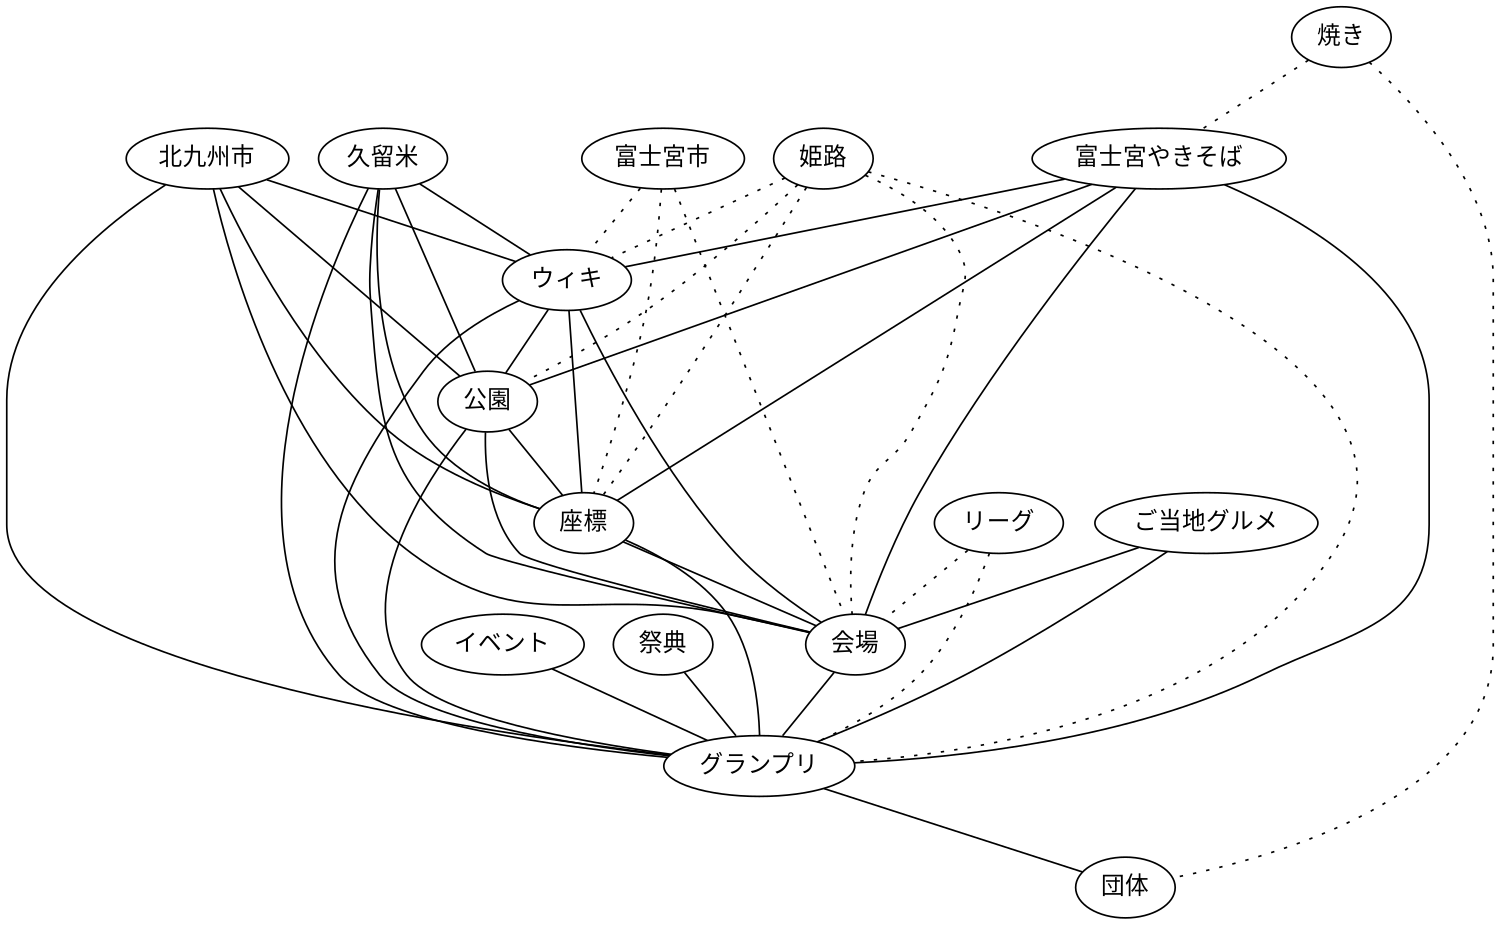 graph keygraph {
graph [size="10,10"]
北九州市--グランプリ
ご当地グルメ--会場
富士宮やきそば--公園
富士宮やきそば--座標
富士宮やきそば--ウィキ
イベント--グランプリ
富士宮やきそば--グランプリ
富士宮やきそば--会場
北九州市--公園
グランプリ--団体
北九州市--ウィキ
北九州市--座標
北九州市--会場
祭典--グランプリ
久留米--公園
久留米--座標
久留米--ウィキ
久留米--グランプリ
久留米--会場
ご当地グルメ--グランプリ
座標--グランプリ
ウィキ--グランプリ
公園--グランプリ
ウィキ--公園
公園--座標
ウィキ--座標
公園--会場
ウィキ--会場
座標--会場
会場--グランプリ
リーグ--会場[style="dotted"]
姫路--ウィキ[style="dotted"]
富士宮市--座標[style="dotted"]
富士宮市--ウィキ[style="dotted"]
姫路--座標[style="dotted"]
富士宮市--会場[style="dotted"]
焼き--富士宮やきそば[style="dotted"]
姫路--公園[style="dotted"]
姫路--会場[style="dotted"]
リーグ--グランプリ[style="dotted"]
姫路--グランプリ[style="dotted"]
焼き--団体[style="dotted"]
}